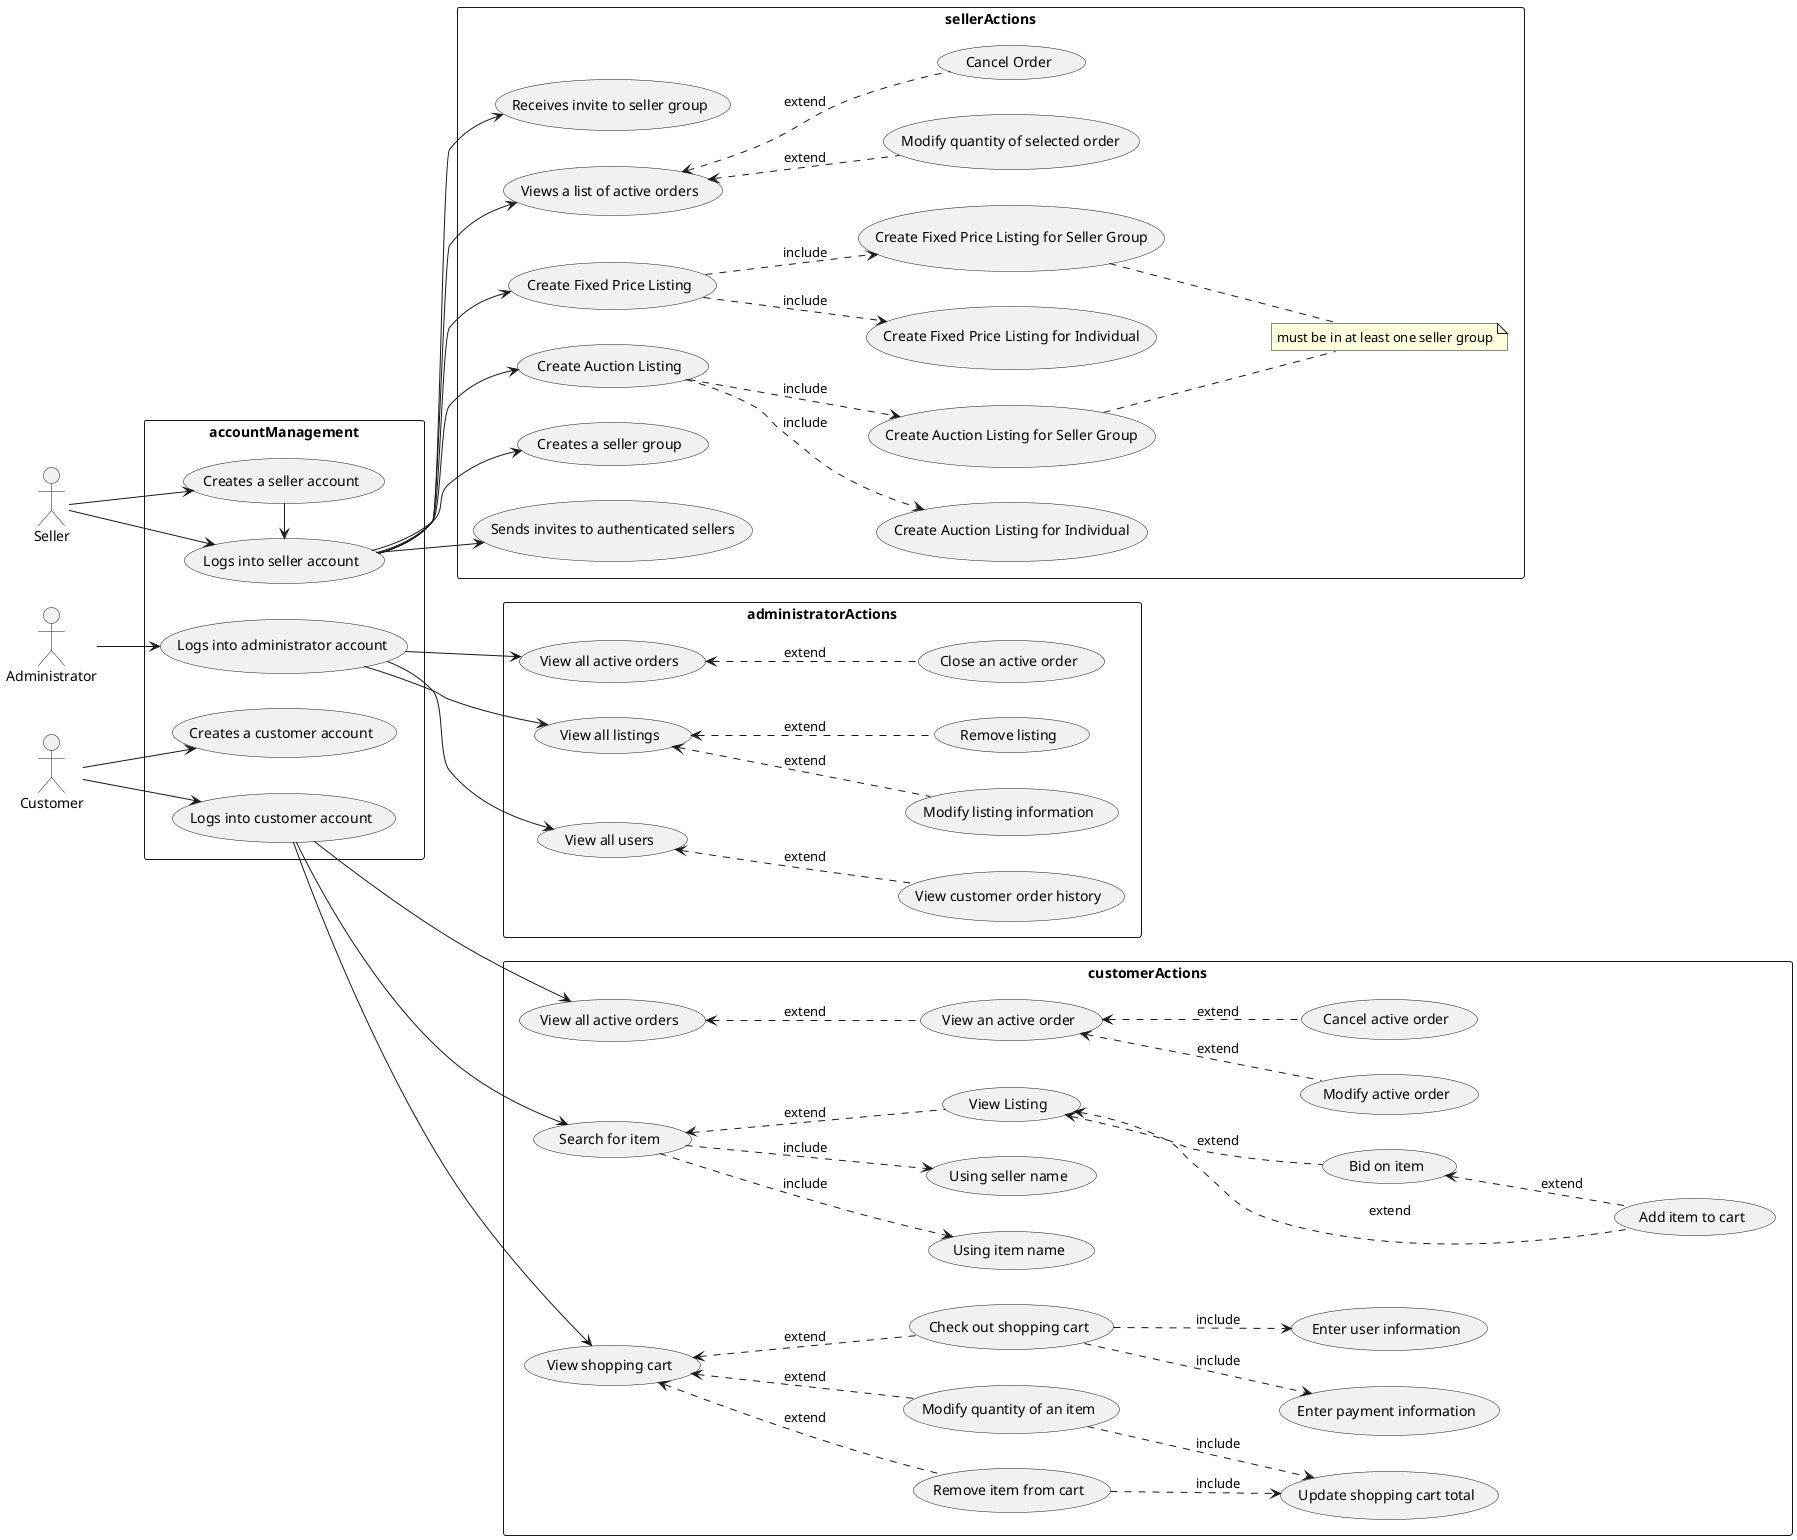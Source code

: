 @startuml
skinparam packageStyle rectangle
left to right direction

actor Customer
actor Seller
actor Administrator

rectangle accountManagement {
    Seller --> (Logs into seller account)
    Seller -> (Creates a seller account)
    Administrator --> (Logs into administrator account)
    (Creates a seller account) -> (Logs into seller account)
    Customer --> (Creates a customer account)
    Customer --> (Logs into customer account)

}

rectangle sellerActions {
    note "must be in at least one seller group" as N1

    (Logs into seller account) -->(Create Fixed Price Listing)
    (Create Fixed Price Listing) -.> (Create Fixed Price Listing for Individual):include
    (Create Fixed Price Listing) -.> (Create Fixed Price Listing for Seller Group):include
    (Create Fixed Price Listing for Seller Group) .. (N1)

    (Logs into seller account) --> (Create Auction Listing)
    (Create Auction Listing) -.> (Create Auction Listing for Individual):include

    (Create Auction Listing) -.> (Create Auction Listing for Seller Group): include
    (Create Auction Listing for Seller Group) .. (N1)

    (Logs into seller account) --> (Creates a seller group)
    (Logs into seller account) --> (Sends invites to authenticated sellers)
    (Logs into seller account) -> (Receives invite to seller group)
    (Logs into seller account) -> (Views a list of active orders)
    (Views a list of active orders) <.- (Modify quantity of selected order):extend
    (Views a list of active orders) <.- (Cancel Order):extend
}

rectangle customerActions{
    (View all active orders) as vCustomer

    (Logs into customer account) --> (Search for item)
    (Search for item) -.> (Using item name) :include
    (Search for item) -.> (Using seller name):include
    (Search for item) <.- (View Listing):extend

    (View Listing) <.- (Add item to cart):extend
    (View Listing) <.- (Bid on item):extend

    (Bid on item) <.- (Add item to cart):extend

    (Logs into customer account) --> (vCustomer)
    (vCustomer)<.- (View an active order):extend
    (View an active order) <.-(Modify active order):extend
    (View an active order) <.-(Cancel active order):extend

    (Logs into customer account) --> (View shopping cart)

    (View shopping cart) <.- (Remove item from cart):extend
    (View shopping cart) <.- (Modify quantity of an item):extend
    (View shopping cart) <.- (Check out shopping cart):extend

    (Modify quantity of an item)-.> (Update shopping cart total):include
    (Remove item from cart) -.> (Update shopping cart total):include
    
    (Check out shopping cart) -.> (Enter payment information):include
    (Check out shopping cart) -.> (Enter user information):include
}

rectangle administratorActions {

    (Logs into administrator account) --> (View all listings)
    (Logs into administrator account) --> (View all users)
    (Logs into administrator account) --> (View all active orders)
    (View all active orders) <.- (Close an active order):extend
    (View all users) <.- (View customer order history):extend
    (View all listings) <.- (Remove listing):extend
    (View all listings) <.- (Modify listing information):extend
}

@enduml